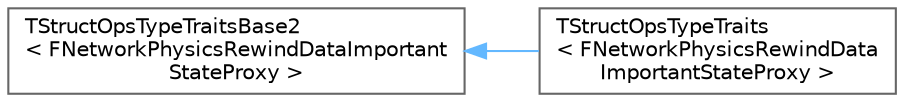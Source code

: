 digraph "Graphical Class Hierarchy"
{
 // INTERACTIVE_SVG=YES
 // LATEX_PDF_SIZE
  bgcolor="transparent";
  edge [fontname=Helvetica,fontsize=10,labelfontname=Helvetica,labelfontsize=10];
  node [fontname=Helvetica,fontsize=10,shape=box,height=0.2,width=0.4];
  rankdir="LR";
  Node0 [id="Node000000",label="TStructOpsTypeTraitsBase2\l\< FNetworkPhysicsRewindDataImportant\lStateProxy \>",height=0.2,width=0.4,color="grey40", fillcolor="white", style="filled",URL="$d9/df0/structTStructOpsTypeTraitsBase2.html",tooltip=" "];
  Node0 -> Node1 [id="edge8670_Node000000_Node000001",dir="back",color="steelblue1",style="solid",tooltip=" "];
  Node1 [id="Node000001",label="TStructOpsTypeTraits\l\< FNetworkPhysicsRewindData\lImportantStateProxy \>",height=0.2,width=0.4,color="grey40", fillcolor="white", style="filled",URL="$d0/d4c/structTStructOpsTypeTraits_3_01FNetworkPhysicsRewindDataImportantStateProxy_01_4.html",tooltip="Struct suitable for use as a replicated property to replicate state rewind history."];
}
